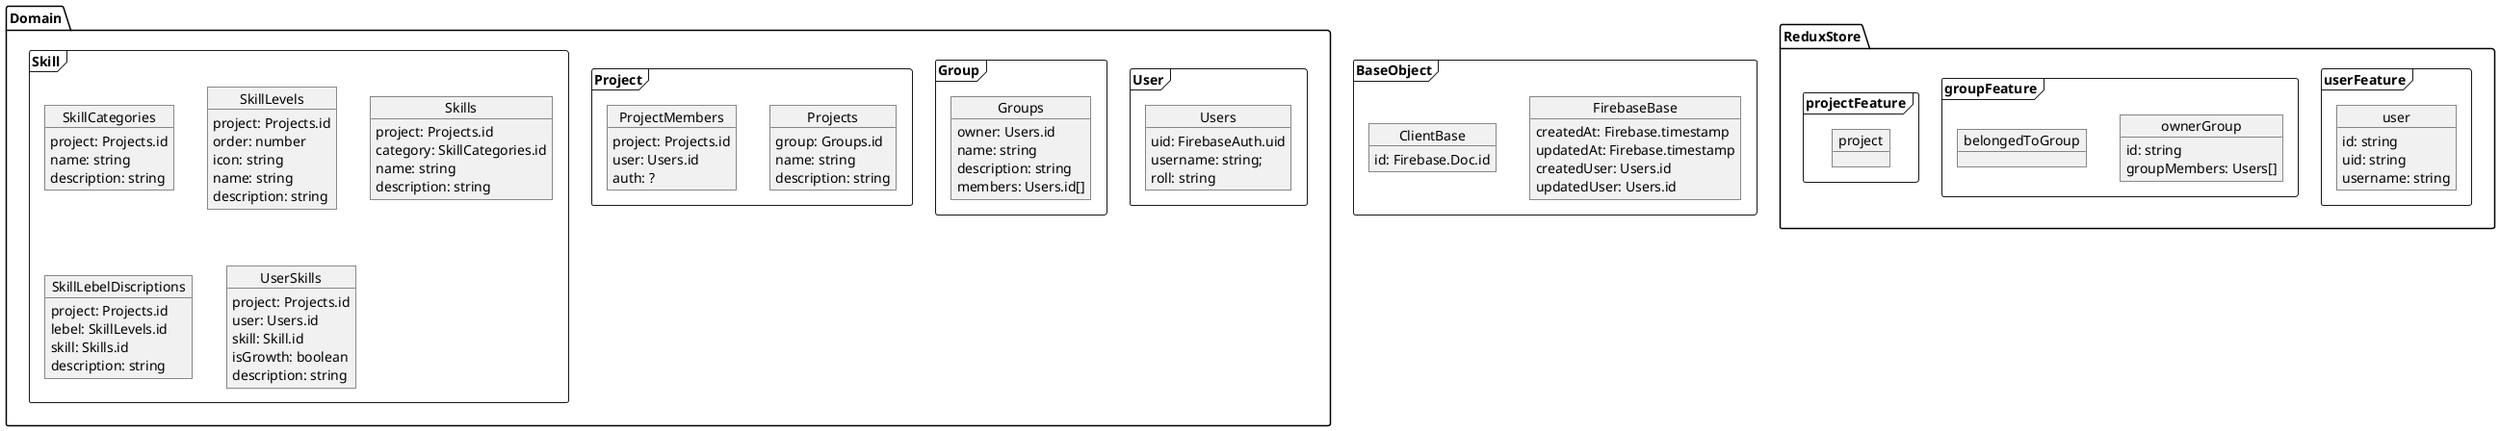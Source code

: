 @startuml schema-diagram

frame BaseObject {
	' FirebaseBaseObject
	object FirebaseBase {
		createdAt: Firebase.timestamp
		updatedAt: Firebase.timestamp
		createdUser: Users.id
		updatedUser: Users.id
	}
	object ClientBase {
		id: Firebase.Doc.id
	}
}

package Domain {
	frame User {
		object Users {
			uid: FirebaseAuth.uid
			username: string;
			roll: string
		}
	}

	frame Group {
		object Groups {
			owner: Users.id
			name: string
			description: string
			members: Users.id[]
		}
	}

	frame Project { 
		object Projects {
			group: Groups.id
			name: string
			description: string
		}

		object ProjectMembers {
			project: Projects.id
			user: Users.id
			auth: ?
		}
	}

	frame Skill { 
		object SkillCategories {
			project: Projects.id
			name: string
			description: string
		}

		object SkillLevels {
			project: Projects.id
			order: number
			icon: string
			name: string
			description: string
		}

		object Skills {
			project: Projects.id
			category: SkillCategories.id
			name: string
			description: string
		}

		object SkillLebelDiscriptions {
			project: Projects.id
			lebel: SkillLevels.id
			skill: Skills.id
			description: string
		}

		object UserSkills {
			project: Projects.id
			user: Users.id
			skill: Skill.id
			isGrowth: boolean
			description: string
		}
	}
}

package ReduxStore {
	frame userFeature {
		object user {
			id: string
			uid: string
			username: string
		}
	}

	frame groupFeature {
		object ownerGroup {
			id: string
			groupMembers: Users[]
		}
		object belongedToGroup {
		}
	}

	frame projectFeature {
		object project {
		}
	}
}

@enduml